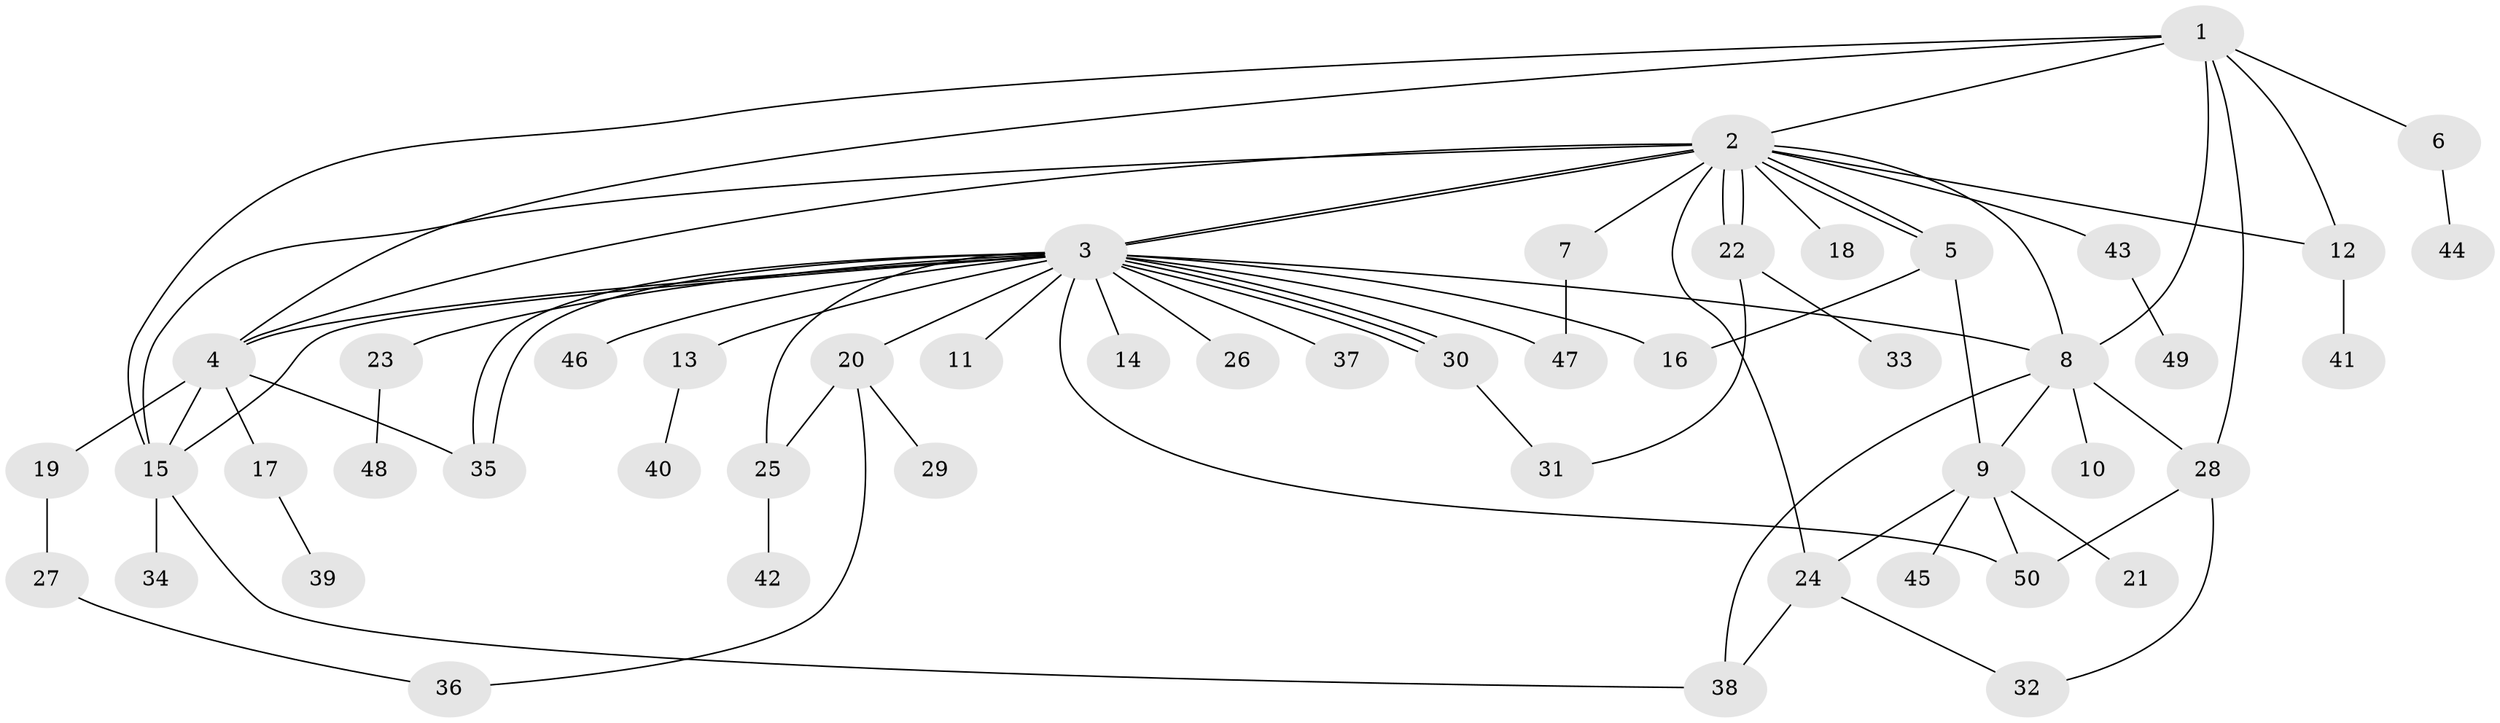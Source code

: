 // coarse degree distribution, {10: 0.03225806451612903, 9: 0.03225806451612903, 17: 0.03225806451612903, 3: 0.1935483870967742, 1: 0.4838709677419355, 6: 0.0967741935483871, 5: 0.03225806451612903, 2: 0.0967741935483871}
// Generated by graph-tools (version 1.1) at 2025/50/03/04/25 22:50:19]
// undirected, 50 vertices, 77 edges
graph export_dot {
  node [color=gray90,style=filled];
  1;
  2;
  3;
  4;
  5;
  6;
  7;
  8;
  9;
  10;
  11;
  12;
  13;
  14;
  15;
  16;
  17;
  18;
  19;
  20;
  21;
  22;
  23;
  24;
  25;
  26;
  27;
  28;
  29;
  30;
  31;
  32;
  33;
  34;
  35;
  36;
  37;
  38;
  39;
  40;
  41;
  42;
  43;
  44;
  45;
  46;
  47;
  48;
  49;
  50;
  1 -- 2;
  1 -- 4;
  1 -- 6;
  1 -- 8;
  1 -- 12;
  1 -- 15;
  1 -- 28;
  2 -- 3;
  2 -- 3;
  2 -- 4;
  2 -- 5;
  2 -- 5;
  2 -- 7;
  2 -- 8;
  2 -- 12;
  2 -- 15;
  2 -- 18;
  2 -- 22;
  2 -- 22;
  2 -- 24;
  2 -- 43;
  3 -- 4;
  3 -- 8;
  3 -- 11;
  3 -- 13;
  3 -- 14;
  3 -- 15;
  3 -- 16;
  3 -- 20;
  3 -- 23;
  3 -- 25;
  3 -- 26;
  3 -- 30;
  3 -- 30;
  3 -- 30;
  3 -- 35;
  3 -- 35;
  3 -- 37;
  3 -- 46;
  3 -- 47;
  3 -- 50;
  4 -- 15;
  4 -- 17;
  4 -- 19;
  4 -- 35;
  5 -- 9;
  5 -- 16;
  6 -- 44;
  7 -- 47;
  8 -- 9;
  8 -- 10;
  8 -- 28;
  8 -- 38;
  9 -- 21;
  9 -- 24;
  9 -- 45;
  9 -- 50;
  12 -- 41;
  13 -- 40;
  15 -- 34;
  15 -- 38;
  17 -- 39;
  19 -- 27;
  20 -- 25;
  20 -- 29;
  20 -- 36;
  22 -- 31;
  22 -- 33;
  23 -- 48;
  24 -- 32;
  24 -- 38;
  25 -- 42;
  27 -- 36;
  28 -- 32;
  28 -- 50;
  30 -- 31;
  43 -- 49;
}

